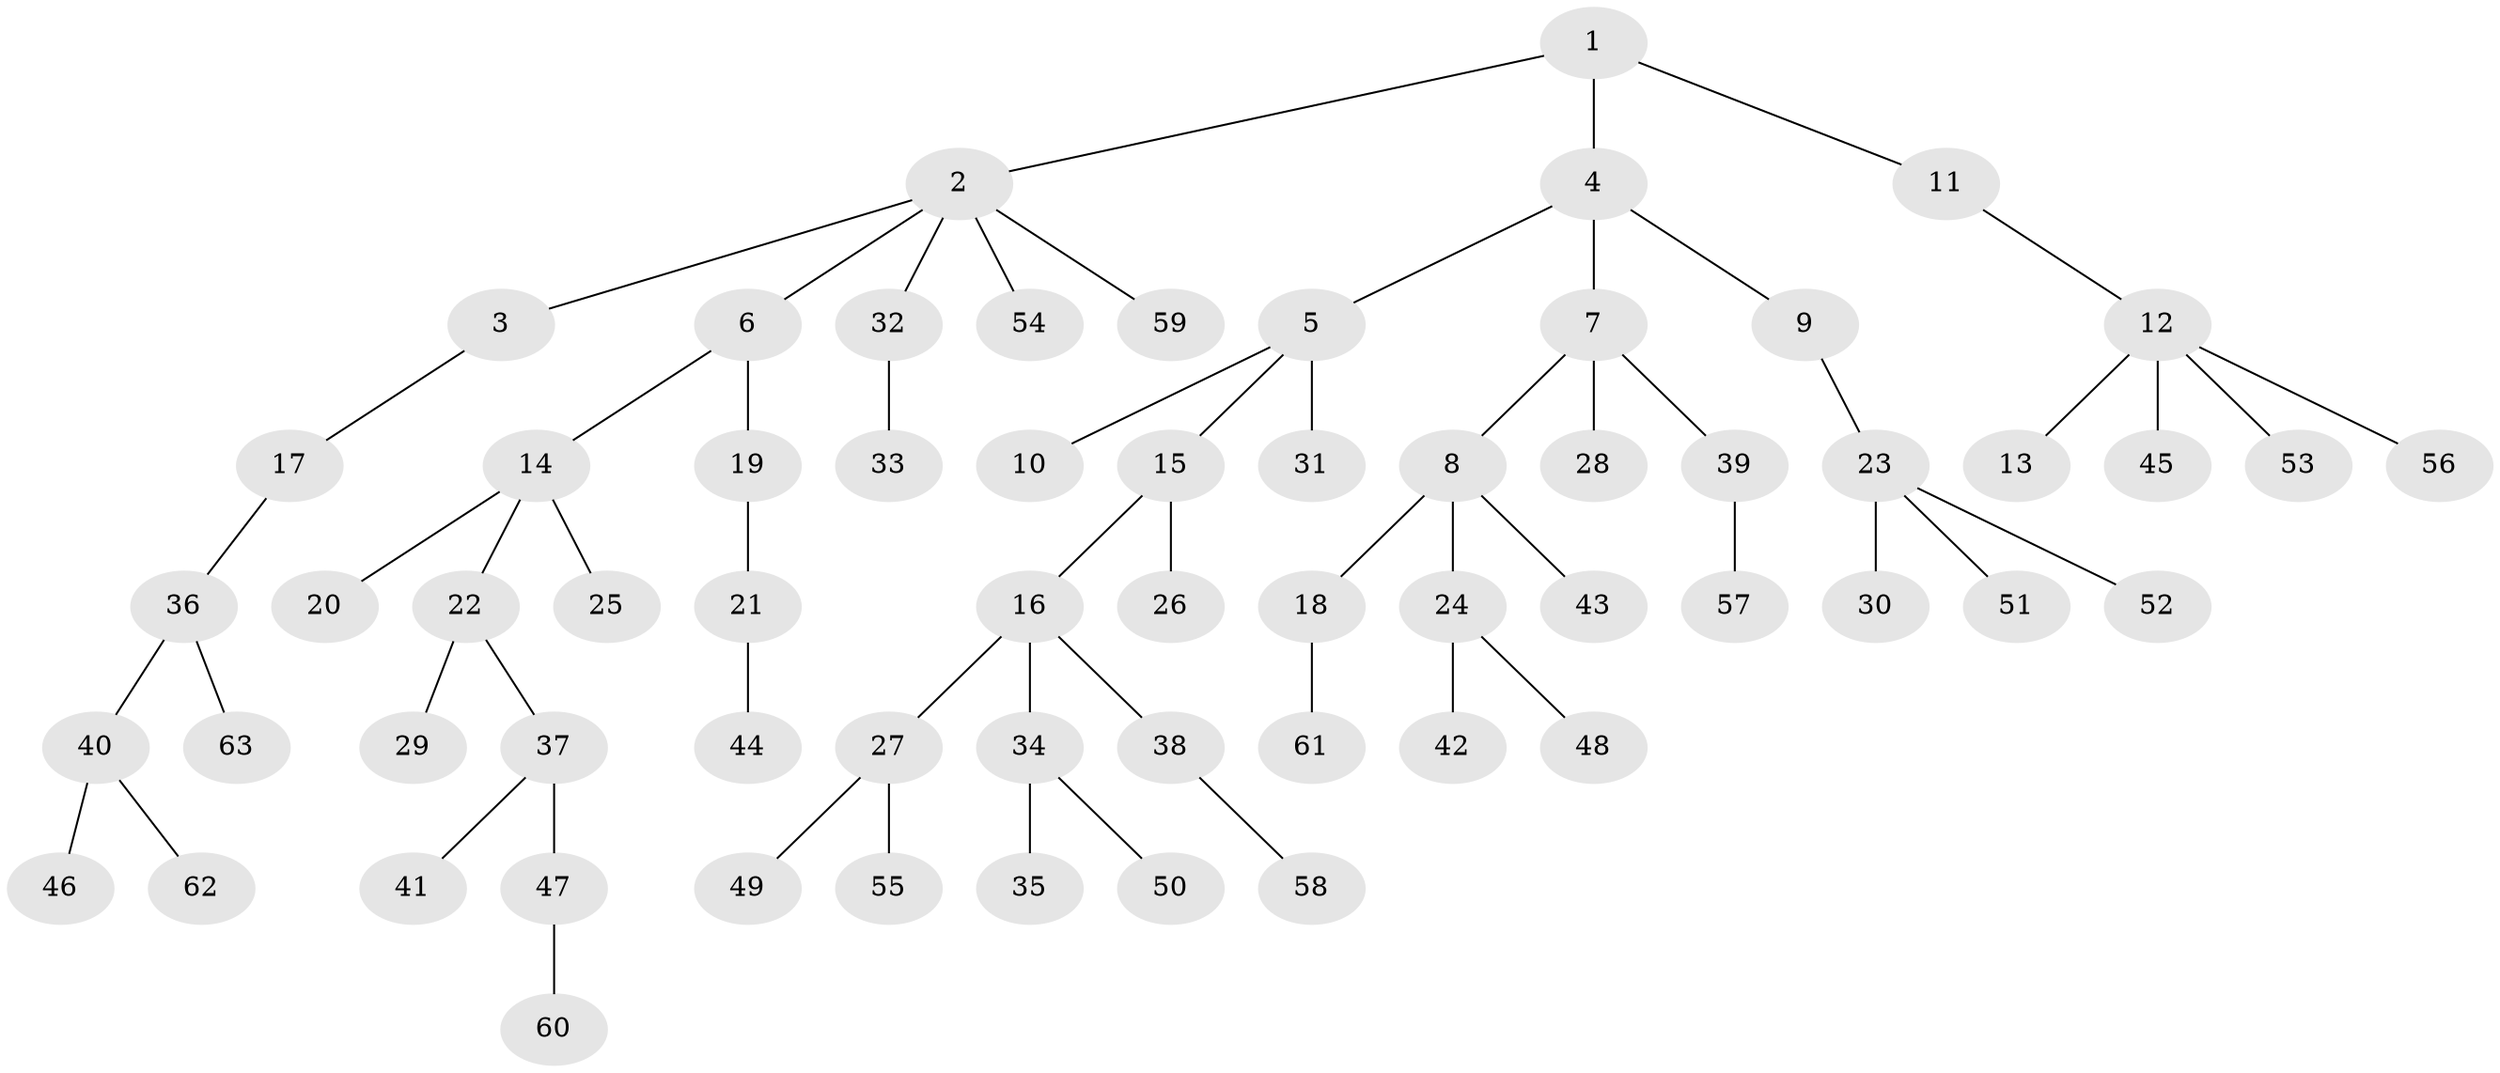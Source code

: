 // coarse degree distribution, {2: 0.13636363636363635, 1: 0.6818181818181818, 4: 0.045454545454545456, 5: 0.06818181818181818, 3: 0.022727272727272728, 10: 0.022727272727272728, 8: 0.022727272727272728}
// Generated by graph-tools (version 1.1) at 2025/56/03/04/25 21:56:49]
// undirected, 63 vertices, 62 edges
graph export_dot {
graph [start="1"]
  node [color=gray90,style=filled];
  1;
  2;
  3;
  4;
  5;
  6;
  7;
  8;
  9;
  10;
  11;
  12;
  13;
  14;
  15;
  16;
  17;
  18;
  19;
  20;
  21;
  22;
  23;
  24;
  25;
  26;
  27;
  28;
  29;
  30;
  31;
  32;
  33;
  34;
  35;
  36;
  37;
  38;
  39;
  40;
  41;
  42;
  43;
  44;
  45;
  46;
  47;
  48;
  49;
  50;
  51;
  52;
  53;
  54;
  55;
  56;
  57;
  58;
  59;
  60;
  61;
  62;
  63;
  1 -- 2;
  1 -- 4;
  1 -- 11;
  2 -- 3;
  2 -- 6;
  2 -- 32;
  2 -- 54;
  2 -- 59;
  3 -- 17;
  4 -- 5;
  4 -- 7;
  4 -- 9;
  5 -- 10;
  5 -- 15;
  5 -- 31;
  6 -- 14;
  6 -- 19;
  7 -- 8;
  7 -- 28;
  7 -- 39;
  8 -- 18;
  8 -- 24;
  8 -- 43;
  9 -- 23;
  11 -- 12;
  12 -- 13;
  12 -- 45;
  12 -- 53;
  12 -- 56;
  14 -- 20;
  14 -- 22;
  14 -- 25;
  15 -- 16;
  15 -- 26;
  16 -- 27;
  16 -- 34;
  16 -- 38;
  17 -- 36;
  18 -- 61;
  19 -- 21;
  21 -- 44;
  22 -- 29;
  22 -- 37;
  23 -- 30;
  23 -- 51;
  23 -- 52;
  24 -- 42;
  24 -- 48;
  27 -- 49;
  27 -- 55;
  32 -- 33;
  34 -- 35;
  34 -- 50;
  36 -- 40;
  36 -- 63;
  37 -- 41;
  37 -- 47;
  38 -- 58;
  39 -- 57;
  40 -- 46;
  40 -- 62;
  47 -- 60;
}

